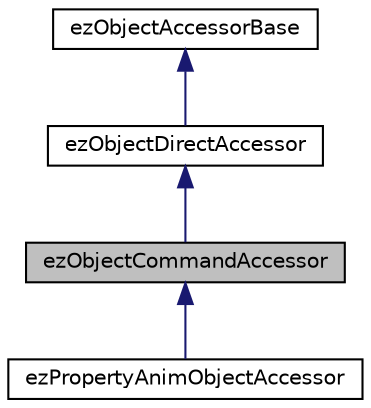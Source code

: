 digraph "ezObjectCommandAccessor"
{
 // LATEX_PDF_SIZE
  edge [fontname="Helvetica",fontsize="10",labelfontname="Helvetica",labelfontsize="10"];
  node [fontname="Helvetica",fontsize="10",shape=record];
  Node1 [label="ezObjectCommandAccessor",height=0.2,width=0.4,color="black", fillcolor="grey75", style="filled", fontcolor="black",tooltip=" "];
  Node2 -> Node1 [dir="back",color="midnightblue",fontsize="10",style="solid",fontname="Helvetica"];
  Node2 [label="ezObjectDirectAccessor",height=0.2,width=0.4,color="black", fillcolor="white", style="filled",URL="$dc/dc0/classez_object_direct_accessor.htm",tooltip=" "];
  Node3 -> Node2 [dir="back",color="midnightblue",fontsize="10",style="solid",fontname="Helvetica"];
  Node3 [label="ezObjectAccessorBase",height=0.2,width=0.4,color="black", fillcolor="white", style="filled",URL="$dd/d98/classez_object_accessor_base.htm",tooltip=" "];
  Node1 -> Node4 [dir="back",color="midnightblue",fontsize="10",style="solid",fontname="Helvetica"];
  Node4 [label="ezPropertyAnimObjectAccessor",height=0.2,width=0.4,color="black", fillcolor="white", style="filled",URL="$d9/dd0/classez_property_anim_object_accessor.htm",tooltip=" "];
}
